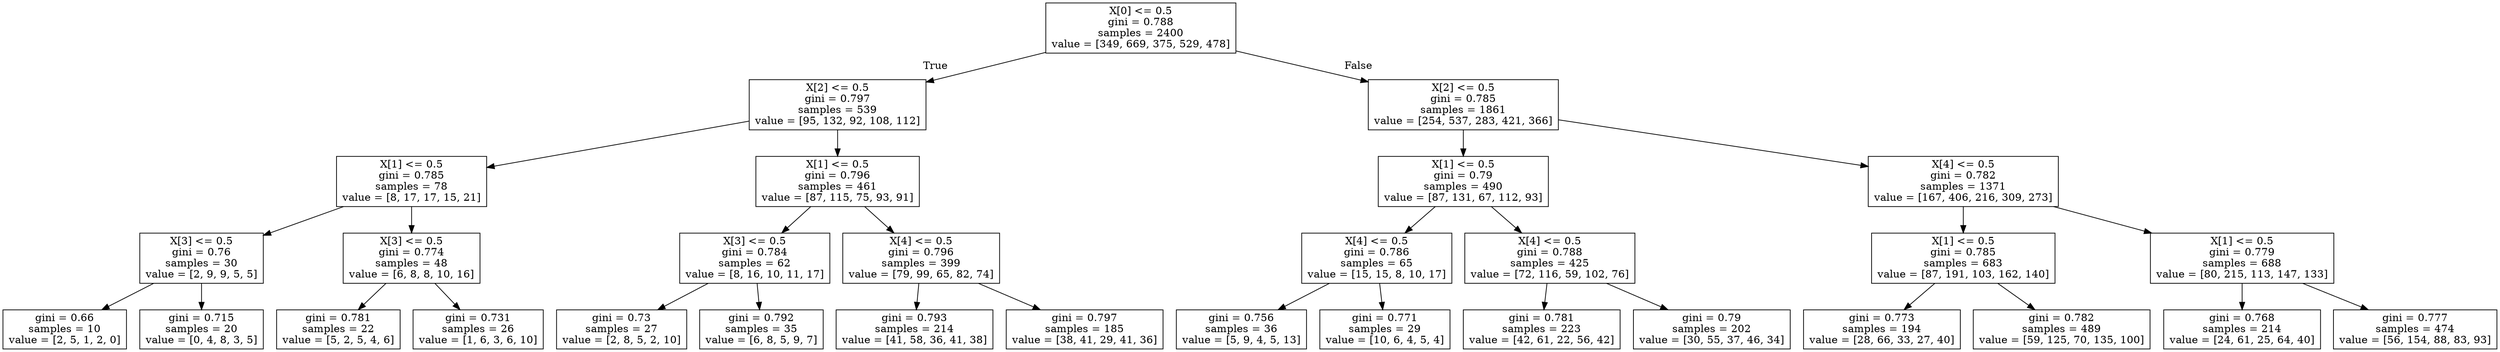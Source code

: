 digraph Tree {
node [shape=box] ;
0 [label="X[0] <= 0.5\ngini = 0.788\nsamples = 2400\nvalue = [349, 669, 375, 529, 478]"] ;
1 [label="X[2] <= 0.5\ngini = 0.797\nsamples = 539\nvalue = [95, 132, 92, 108, 112]"] ;
0 -> 1 [labeldistance=2.5, labelangle=45, headlabel="True"] ;
2 [label="X[1] <= 0.5\ngini = 0.785\nsamples = 78\nvalue = [8, 17, 17, 15, 21]"] ;
1 -> 2 ;
3 [label="X[3] <= 0.5\ngini = 0.76\nsamples = 30\nvalue = [2, 9, 9, 5, 5]"] ;
2 -> 3 ;
4 [label="gini = 0.66\nsamples = 10\nvalue = [2, 5, 1, 2, 0]"] ;
3 -> 4 ;
5 [label="gini = 0.715\nsamples = 20\nvalue = [0, 4, 8, 3, 5]"] ;
3 -> 5 ;
6 [label="X[3] <= 0.5\ngini = 0.774\nsamples = 48\nvalue = [6, 8, 8, 10, 16]"] ;
2 -> 6 ;
7 [label="gini = 0.781\nsamples = 22\nvalue = [5, 2, 5, 4, 6]"] ;
6 -> 7 ;
8 [label="gini = 0.731\nsamples = 26\nvalue = [1, 6, 3, 6, 10]"] ;
6 -> 8 ;
9 [label="X[1] <= 0.5\ngini = 0.796\nsamples = 461\nvalue = [87, 115, 75, 93, 91]"] ;
1 -> 9 ;
10 [label="X[3] <= 0.5\ngini = 0.784\nsamples = 62\nvalue = [8, 16, 10, 11, 17]"] ;
9 -> 10 ;
11 [label="gini = 0.73\nsamples = 27\nvalue = [2, 8, 5, 2, 10]"] ;
10 -> 11 ;
12 [label="gini = 0.792\nsamples = 35\nvalue = [6, 8, 5, 9, 7]"] ;
10 -> 12 ;
13 [label="X[4] <= 0.5\ngini = 0.796\nsamples = 399\nvalue = [79, 99, 65, 82, 74]"] ;
9 -> 13 ;
14 [label="gini = 0.793\nsamples = 214\nvalue = [41, 58, 36, 41, 38]"] ;
13 -> 14 ;
15 [label="gini = 0.797\nsamples = 185\nvalue = [38, 41, 29, 41, 36]"] ;
13 -> 15 ;
16 [label="X[2] <= 0.5\ngini = 0.785\nsamples = 1861\nvalue = [254, 537, 283, 421, 366]"] ;
0 -> 16 [labeldistance=2.5, labelangle=-45, headlabel="False"] ;
17 [label="X[1] <= 0.5\ngini = 0.79\nsamples = 490\nvalue = [87, 131, 67, 112, 93]"] ;
16 -> 17 ;
18 [label="X[4] <= 0.5\ngini = 0.786\nsamples = 65\nvalue = [15, 15, 8, 10, 17]"] ;
17 -> 18 ;
19 [label="gini = 0.756\nsamples = 36\nvalue = [5, 9, 4, 5, 13]"] ;
18 -> 19 ;
20 [label="gini = 0.771\nsamples = 29\nvalue = [10, 6, 4, 5, 4]"] ;
18 -> 20 ;
21 [label="X[4] <= 0.5\ngini = 0.788\nsamples = 425\nvalue = [72, 116, 59, 102, 76]"] ;
17 -> 21 ;
22 [label="gini = 0.781\nsamples = 223\nvalue = [42, 61, 22, 56, 42]"] ;
21 -> 22 ;
23 [label="gini = 0.79\nsamples = 202\nvalue = [30, 55, 37, 46, 34]"] ;
21 -> 23 ;
24 [label="X[4] <= 0.5\ngini = 0.782\nsamples = 1371\nvalue = [167, 406, 216, 309, 273]"] ;
16 -> 24 ;
25 [label="X[1] <= 0.5\ngini = 0.785\nsamples = 683\nvalue = [87, 191, 103, 162, 140]"] ;
24 -> 25 ;
26 [label="gini = 0.773\nsamples = 194\nvalue = [28, 66, 33, 27, 40]"] ;
25 -> 26 ;
27 [label="gini = 0.782\nsamples = 489\nvalue = [59, 125, 70, 135, 100]"] ;
25 -> 27 ;
28 [label="X[1] <= 0.5\ngini = 0.779\nsamples = 688\nvalue = [80, 215, 113, 147, 133]"] ;
24 -> 28 ;
29 [label="gini = 0.768\nsamples = 214\nvalue = [24, 61, 25, 64, 40]"] ;
28 -> 29 ;
30 [label="gini = 0.777\nsamples = 474\nvalue = [56, 154, 88, 83, 93]"] ;
28 -> 30 ;
}